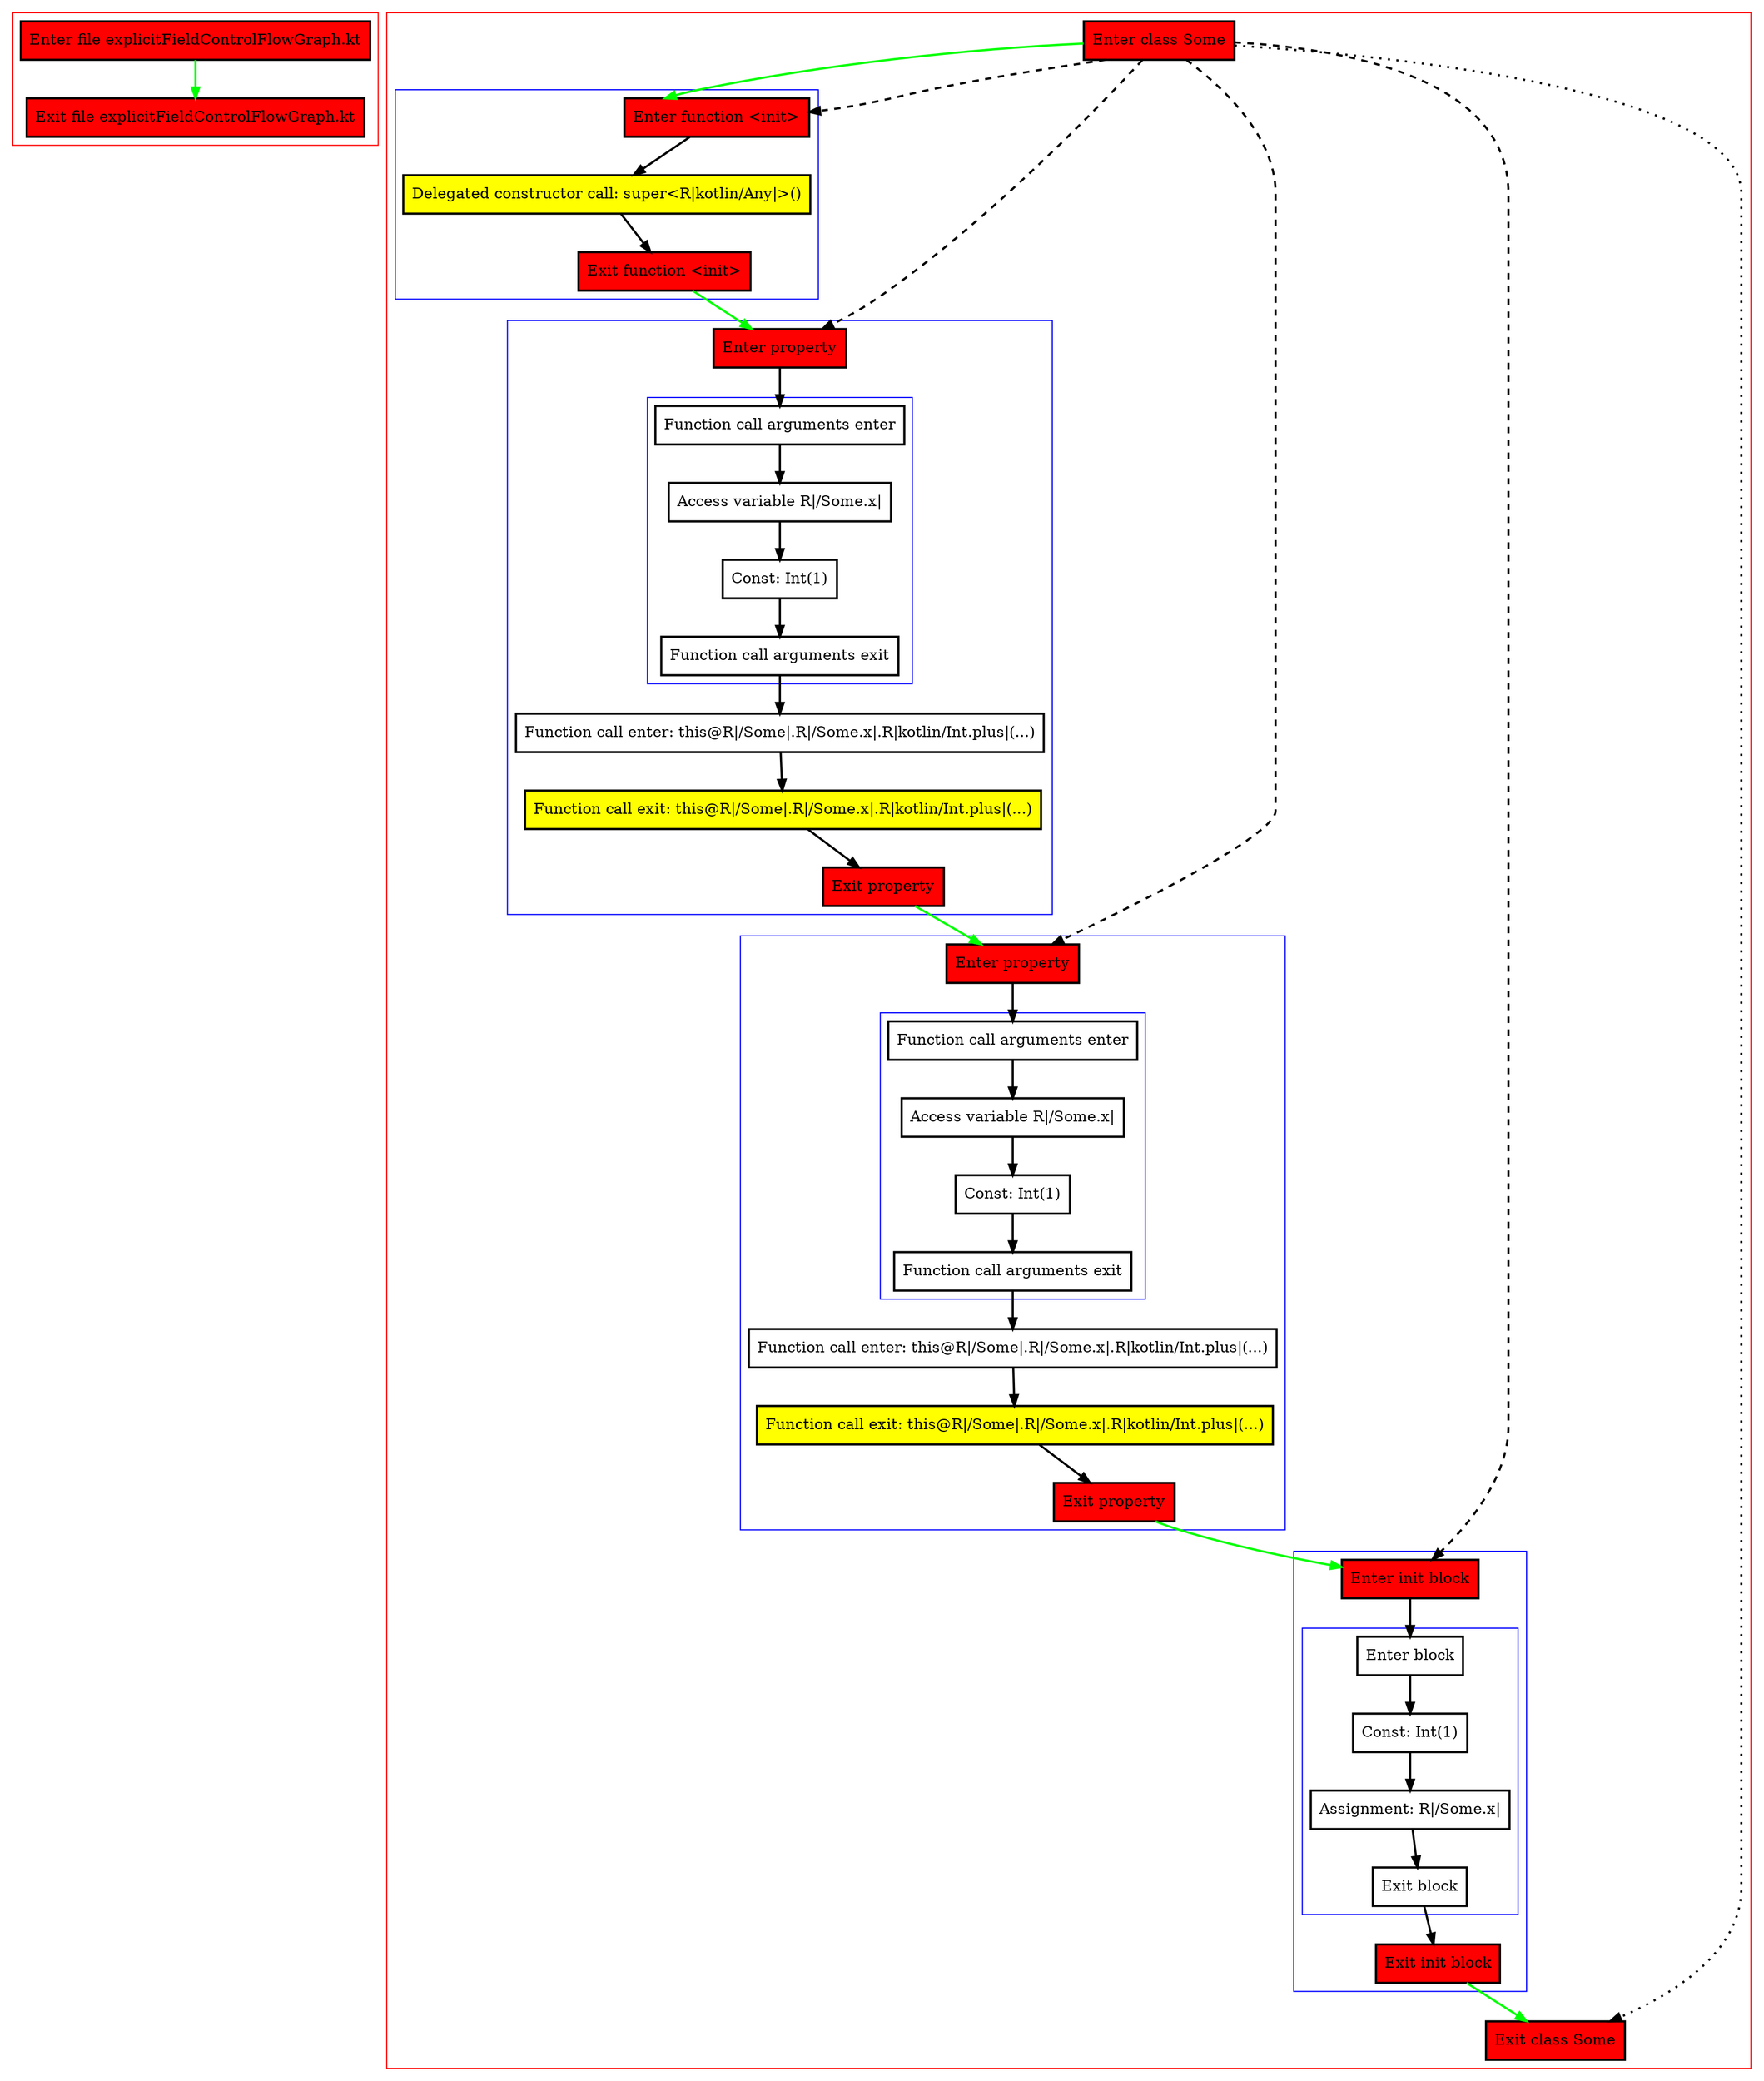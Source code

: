 digraph explicitFieldControlFlowGraph_kt {
    graph [nodesep=3]
    node [shape=box penwidth=2]
    edge [penwidth=2]

    subgraph cluster_0 {
        color=red
        0 [label="Enter file explicitFieldControlFlowGraph.kt" style="filled" fillcolor=red];
        1 [label="Exit file explicitFieldControlFlowGraph.kt" style="filled" fillcolor=red];
    }
    0 -> {1} [color=green];

    subgraph cluster_1 {
        color=red
        2 [label="Enter class Some" style="filled" fillcolor=red];
        subgraph cluster_2 {
            color=blue
            3 [label="Enter function <init>" style="filled" fillcolor=red];
            4 [label="Delegated constructor call: super<R|kotlin/Any|>()" style="filled" fillcolor=yellow];
            5 [label="Exit function <init>" style="filled" fillcolor=red];
        }
        subgraph cluster_3 {
            color=blue
            6 [label="Enter property" style="filled" fillcolor=red];
            subgraph cluster_4 {
                color=blue
                7 [label="Function call arguments enter"];
                8 [label="Access variable R|/Some.x|"];
                9 [label="Const: Int(1)"];
                10 [label="Function call arguments exit"];
            }
            11 [label="Function call enter: this@R|/Some|.R|/Some.x|.R|kotlin/Int.plus|(...)"];
            12 [label="Function call exit: this@R|/Some|.R|/Some.x|.R|kotlin/Int.plus|(...)" style="filled" fillcolor=yellow];
            13 [label="Exit property" style="filled" fillcolor=red];
        }
        subgraph cluster_5 {
            color=blue
            14 [label="Enter property" style="filled" fillcolor=red];
            subgraph cluster_6 {
                color=blue
                15 [label="Function call arguments enter"];
                16 [label="Access variable R|/Some.x|"];
                17 [label="Const: Int(1)"];
                18 [label="Function call arguments exit"];
            }
            19 [label="Function call enter: this@R|/Some|.R|/Some.x|.R|kotlin/Int.plus|(...)"];
            20 [label="Function call exit: this@R|/Some|.R|/Some.x|.R|kotlin/Int.plus|(...)" style="filled" fillcolor=yellow];
            21 [label="Exit property" style="filled" fillcolor=red];
        }
        subgraph cluster_7 {
            color=blue
            22 [label="Enter init block" style="filled" fillcolor=red];
            subgraph cluster_8 {
                color=blue
                23 [label="Enter block"];
                24 [label="Const: Int(1)"];
                25 [label="Assignment: R|/Some.x|"];
                26 [label="Exit block"];
            }
            27 [label="Exit init block" style="filled" fillcolor=red];
        }
        28 [label="Exit class Some" style="filled" fillcolor=red];
    }
    2 -> {3} [color=green];
    2 -> {28} [style=dotted];
    2 -> {3 6 14 22} [style=dashed];
    3 -> {4};
    4 -> {5};
    5 -> {6} [color=green];
    6 -> {7};
    7 -> {8};
    8 -> {9};
    9 -> {10};
    10 -> {11};
    11 -> {12};
    12 -> {13};
    13 -> {14} [color=green];
    14 -> {15};
    15 -> {16};
    16 -> {17};
    17 -> {18};
    18 -> {19};
    19 -> {20};
    20 -> {21};
    21 -> {22} [color=green];
    22 -> {23};
    23 -> {24};
    24 -> {25};
    25 -> {26};
    26 -> {27};
    27 -> {28} [color=green];

}
